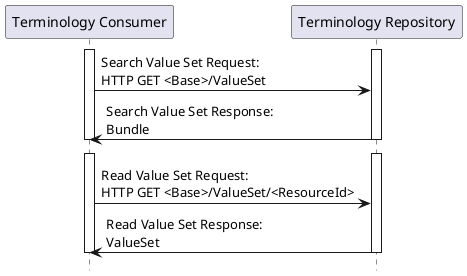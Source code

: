 @startuml
hide footbox

participant "Terminology Consumer" as Client
participant "Terminology Repository" as Server
activate Client
activate Server
Client -> Server : Search Value Set Request:\nHTTP GET <Base>/ValueSet
Server -> Client : Search Value Set Response:\nBundle
deactivate Client
deactivate Server

Client -[hidden]> Server
activate Client
activate Server
Client -> Server : Read Value Set Request:\nHTTP GET <Base>/ValueSet/<ResourceId>
Server -> Client : Read Value Set Response:\nValueSet
deactivate Client
deactivate Server
@enduml
